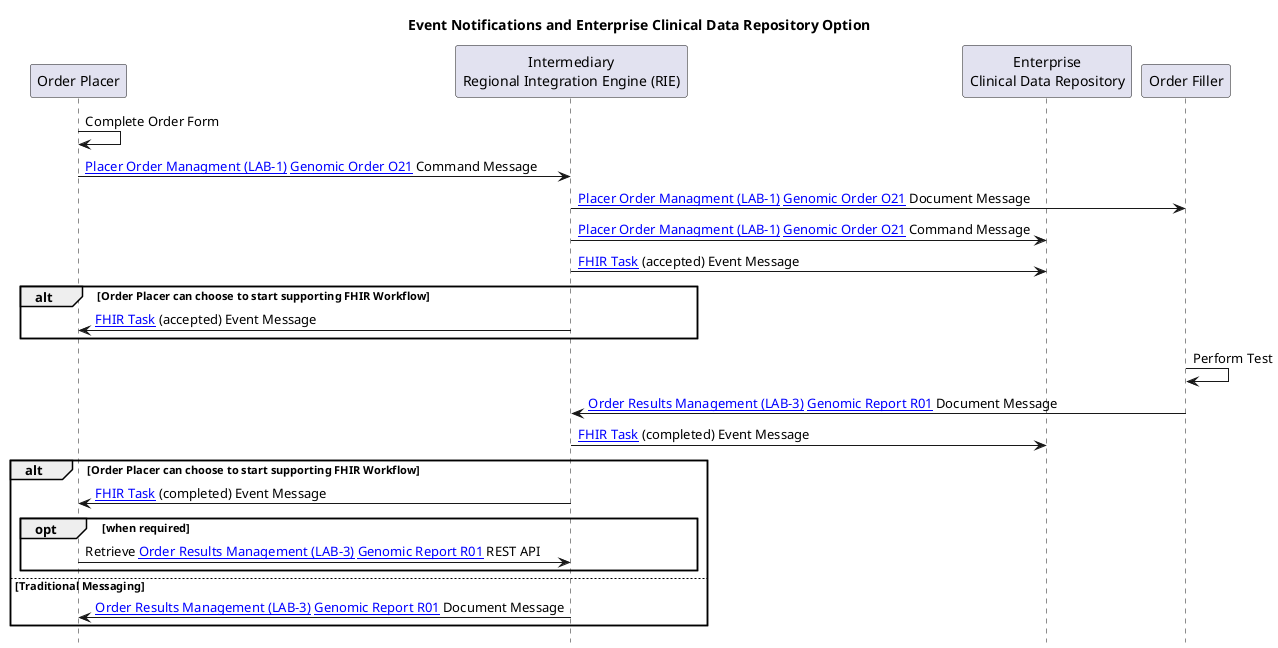 @startuml

skinparam svgDimensionStyle false

hide footbox

title "Event Notifications and Enterprise Clinical Data Repository Option"

participant "Order Placer" as EPR
participant "Intermediary\nRegional Integration Engine (RIE)" as TIE
participant "Enterprise\nClinical Data Repository" as CDR
participant "Order Filler" as LIMS


EPR -> EPR: Complete Order Form
EPR -> TIE: [[LAB-1.html Placer Order Managment (LAB-1)]] [[DDD-TestOrder.html Genomic Order O21]] Command Message
TIE -> LIMS: [[LAB-1.html Placer Order Managment (LAB-1)]] [[DDD-TestOrder.html Genomic Order O21]] Document Message
TIE -> CDR: [[LAB-1.html Placer Order Managment (LAB-1)]] [[DDD-TestOrder.html Genomic Order O21]] Command Message
TIE -> CDR: [[StructureDefinition-Task.html FHIR Task]] (accepted) Event Message
alt Order Placer can choose to start supporting FHIR Workflow
TIE -> EPR: [[StructureDefinition-Task.html FHIR Task]] (accepted) Event Message
end
LIMS -> LIMS: Perform Test

LIMS -> TIE: [[LAB-3.html Order Results Management (LAB-3)]] [[DDD-TestReport.html Genomic Report R01]] Document Message
TIE -> CDR: [[StructureDefinition-Task.html FHIR Task]] (completed) Event Message
alt Order Placer can choose to start supporting FHIR Workflow
TIE -> EPR: [[StructureDefinition-Task.html FHIR Task]] (completed) Event Message
opt when required
  EPR -> TIE: Retrieve [[LAB-3.html Order Results Management (LAB-3)]] [[DDD-TestReport.html Genomic Report R01]] REST API
end
else Traditional Messaging
TIE -> EPR: [[LAB-3.html Order Results Management (LAB-3)]] [[DDD-TestReport.html Genomic Report R01]] Document Message
end

@enduml

